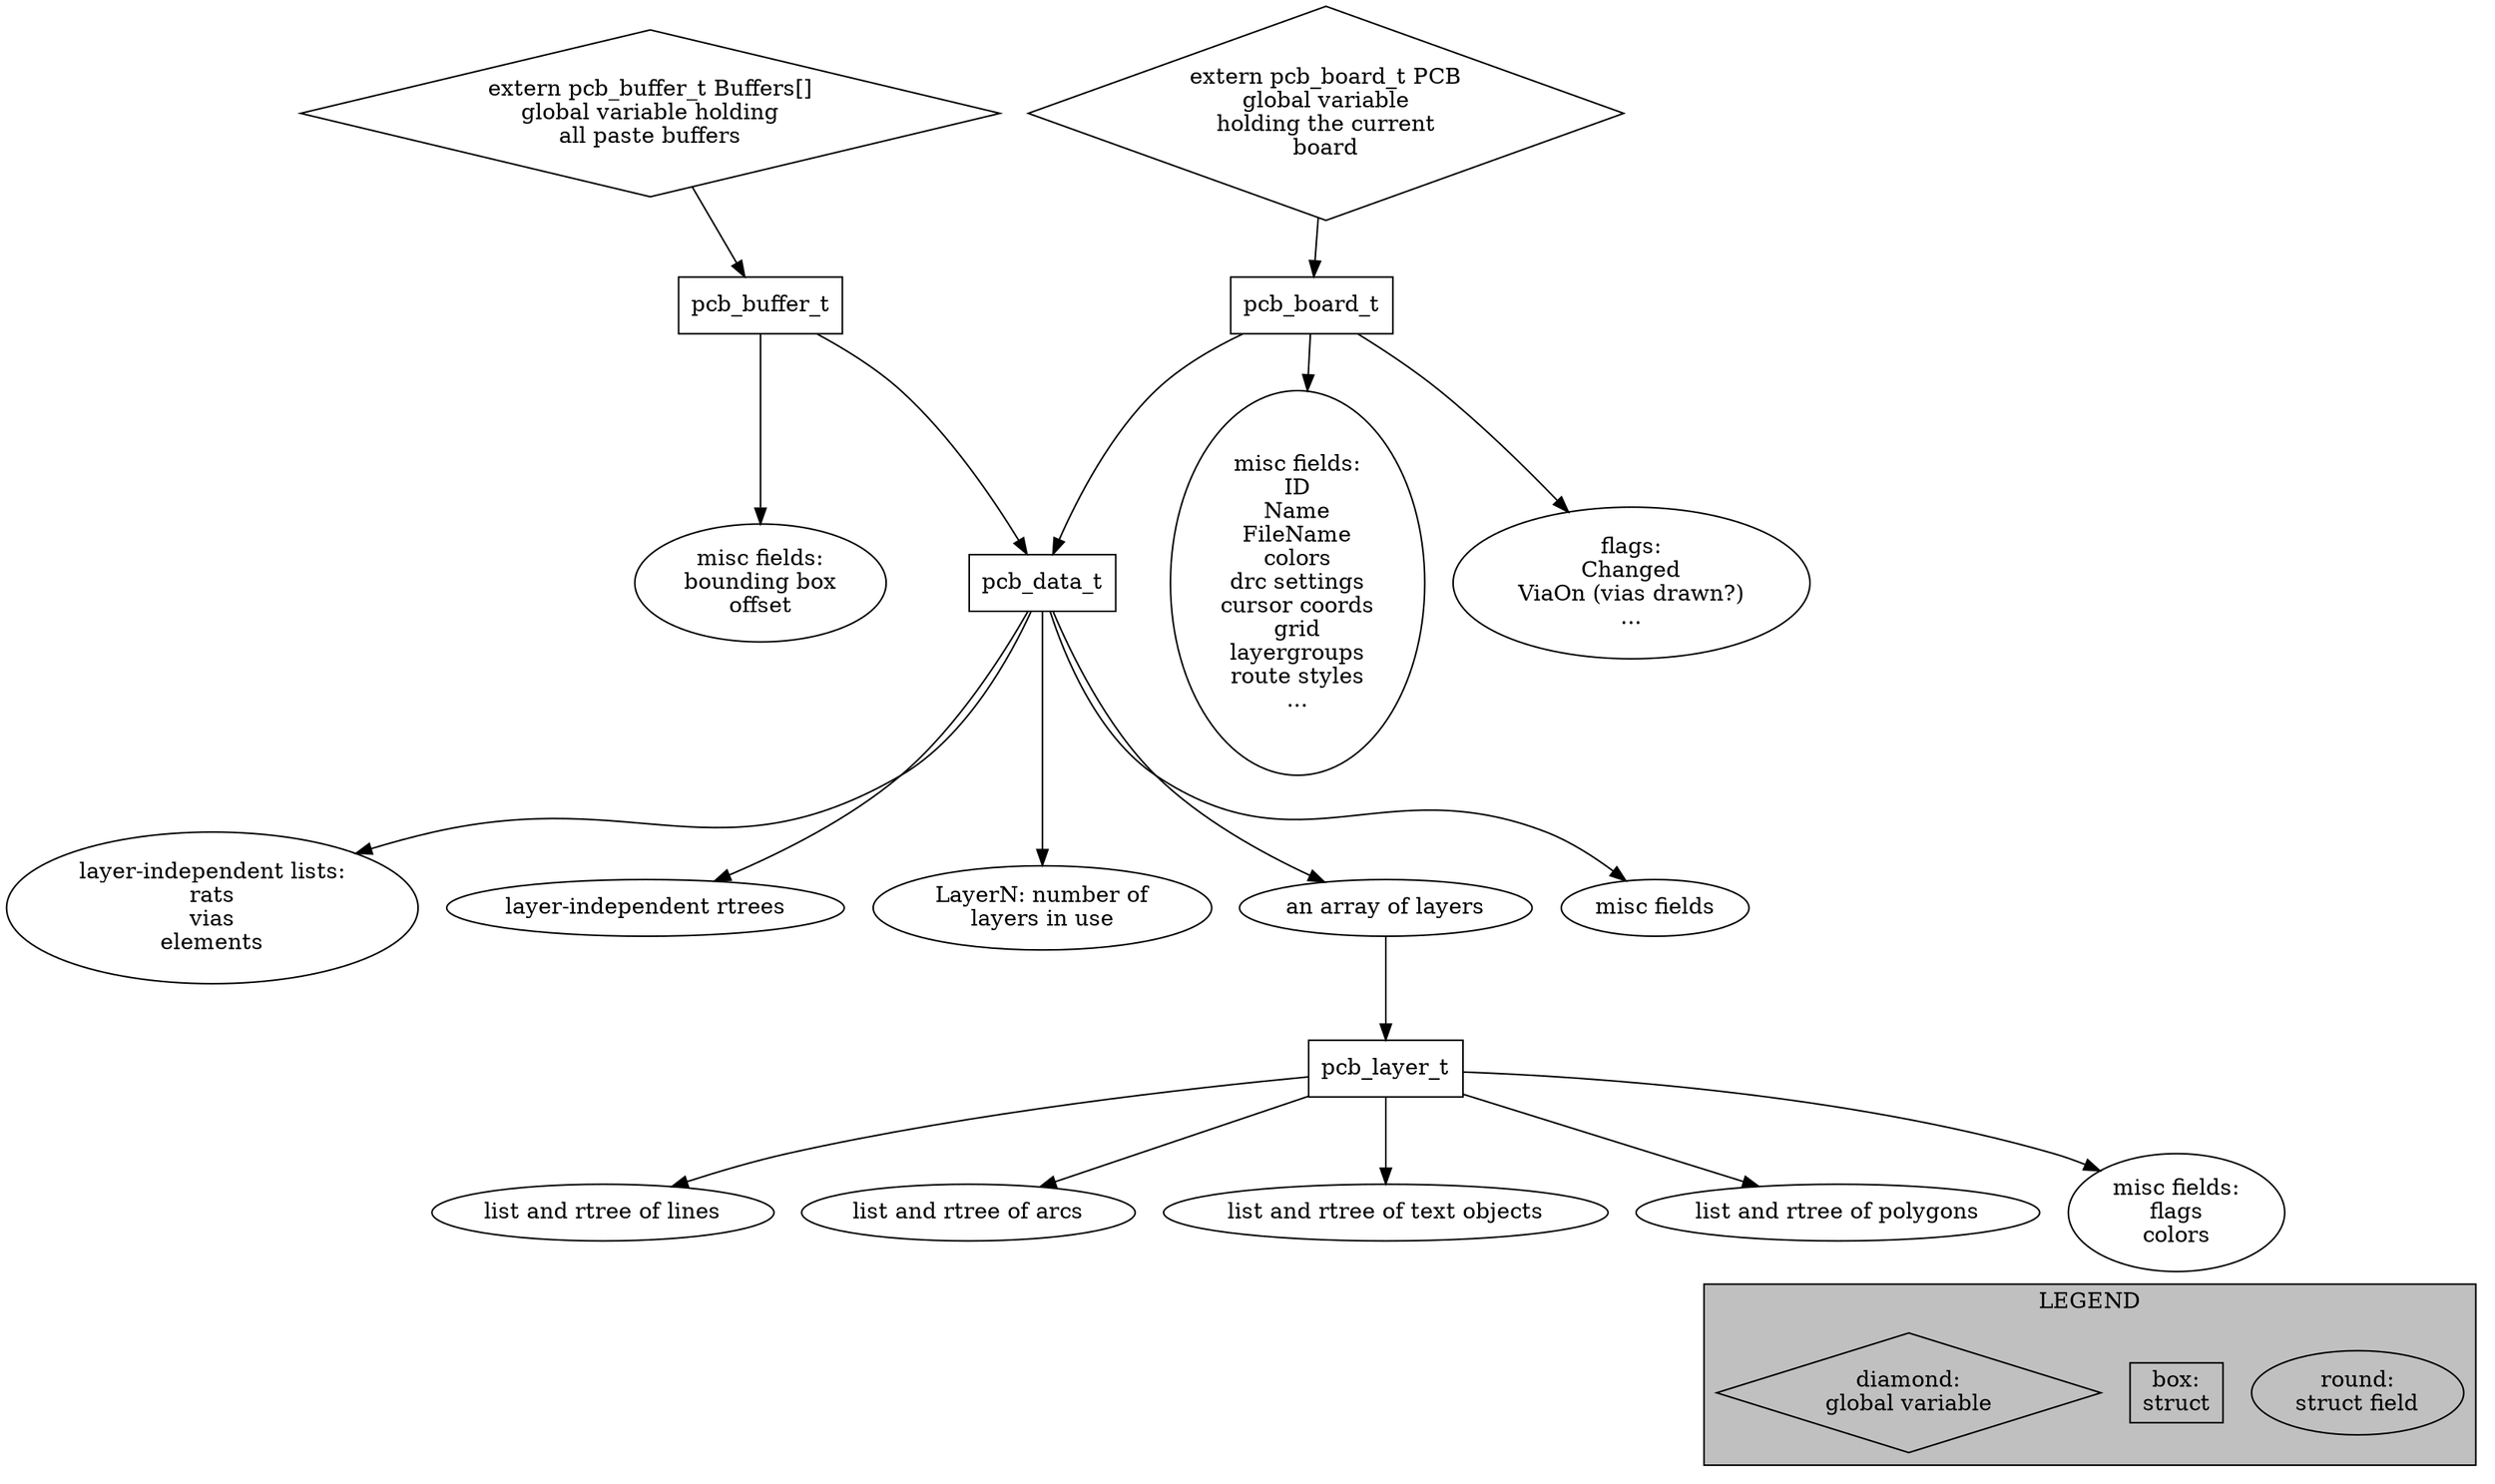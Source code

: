 digraph pcb_data {
	PCBType_misc [label="misc fields:\nID\nName\nFileName\ncolors\ndrc settings\ncursor coords\ngrid\nlayergroups\nroute styles\n..."]
	PCBType_flags [label="flags:\nChanged\nViaOn (vias drawn?)\n..."]
	pcb_board_t -> PCBType_misc
	pcb_board_t -> PCBType_flags
	pcb_board_t -> pcb_data_t
	pcb_board_t [shape=box]

	PCB [label="extern pcb_board_t PCB\nglobal variable\nholding the current\nboard" shape=diamond]
	PCB -> pcb_board_t

	Buffers [label="extern pcb_buffer_t Buffers[]\nglobal variable holding\nall paste buffers" shape=diamond]
	Buffers -> pcb_buffer_t

	BufferType_misc [label="misc fields:\nbounding box\noffset"]
	pcb_buffer_t -> BufferType_misc
	pcb_buffer_t -> pcb_data_t
	pcb_buffer_t [shape=box]

	DataType_lists [label="layer-independent lists:\nrats\nvias\nelements"]
	DataType_rtrees [label="layer-independent rtrees"]
	DataType_LayerN [label="LayerN: number of\nlayers in use"]
	DataType_layers [label="an array of layers"]
	DataType_misc [label="misc fields"]

	pcb_data_t -> DataType_misc
	pcb_data_t -> DataType_LayerN
	pcb_data_t -> DataType_layers
	pcb_data_t -> DataType_lists
	pcb_data_t -> DataType_rtrees
	pcb_data_t [shape=box]

	DataType_layers -> pcb_layer_t


	LayerType_lines [label="list and rtree of lines"]
	LayerType_arcs [label="list and rtree of arcs"]
	LayerType_texts [label="list and rtree of text objects"]
	LayerType_polygons [label="list and rtree of polygons"]
	LayerType_misc [label="misc fields:\nflags\ncolors"]

	pcb_layer_t -> LayerType_misc
	pcb_layer_t -> LayerType_lines
	pcb_layer_t -> LayerType_arcs
	pcb_layer_t -> LayerType_texts
	pcb_layer_t -> LayerType_polygons
	pcb_layer_t [shape=box]

	subgraph "cluster_1" {
		label="LEGEND"
		style=filled
		bgcolor=grey
		round [label="round:\nstruct field"]
		struct [label="box:\nstruct" shape=box]
		diamond [label="diamond:\nglobal variable" shape=diamond]
	}

	LayerType_misc -> struct [style=invis]
}
